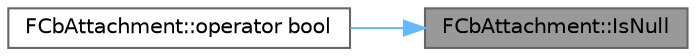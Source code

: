 digraph "FCbAttachment::IsNull"
{
 // INTERACTIVE_SVG=YES
 // LATEX_PDF_SIZE
  bgcolor="transparent";
  edge [fontname=Helvetica,fontsize=10,labelfontname=Helvetica,labelfontsize=10];
  node [fontname=Helvetica,fontsize=10,shape=box,height=0.2,width=0.4];
  rankdir="RL";
  Node1 [id="Node000001",label="FCbAttachment::IsNull",height=0.2,width=0.4,color="gray40", fillcolor="grey60", style="filled", fontcolor="black",tooltip="Whether the attachment has a null value."];
  Node1 -> Node2 [id="edge1_Node000001_Node000002",dir="back",color="steelblue1",style="solid",tooltip=" "];
  Node2 [id="Node000002",label="FCbAttachment::operator bool",height=0.2,width=0.4,color="grey40", fillcolor="white", style="filled",URL="$dd/d6d/classFCbAttachment.html#a99c6cb7240e96412d771ffc31278e82b",tooltip="Whether the attachment has a non-null value."];
}
